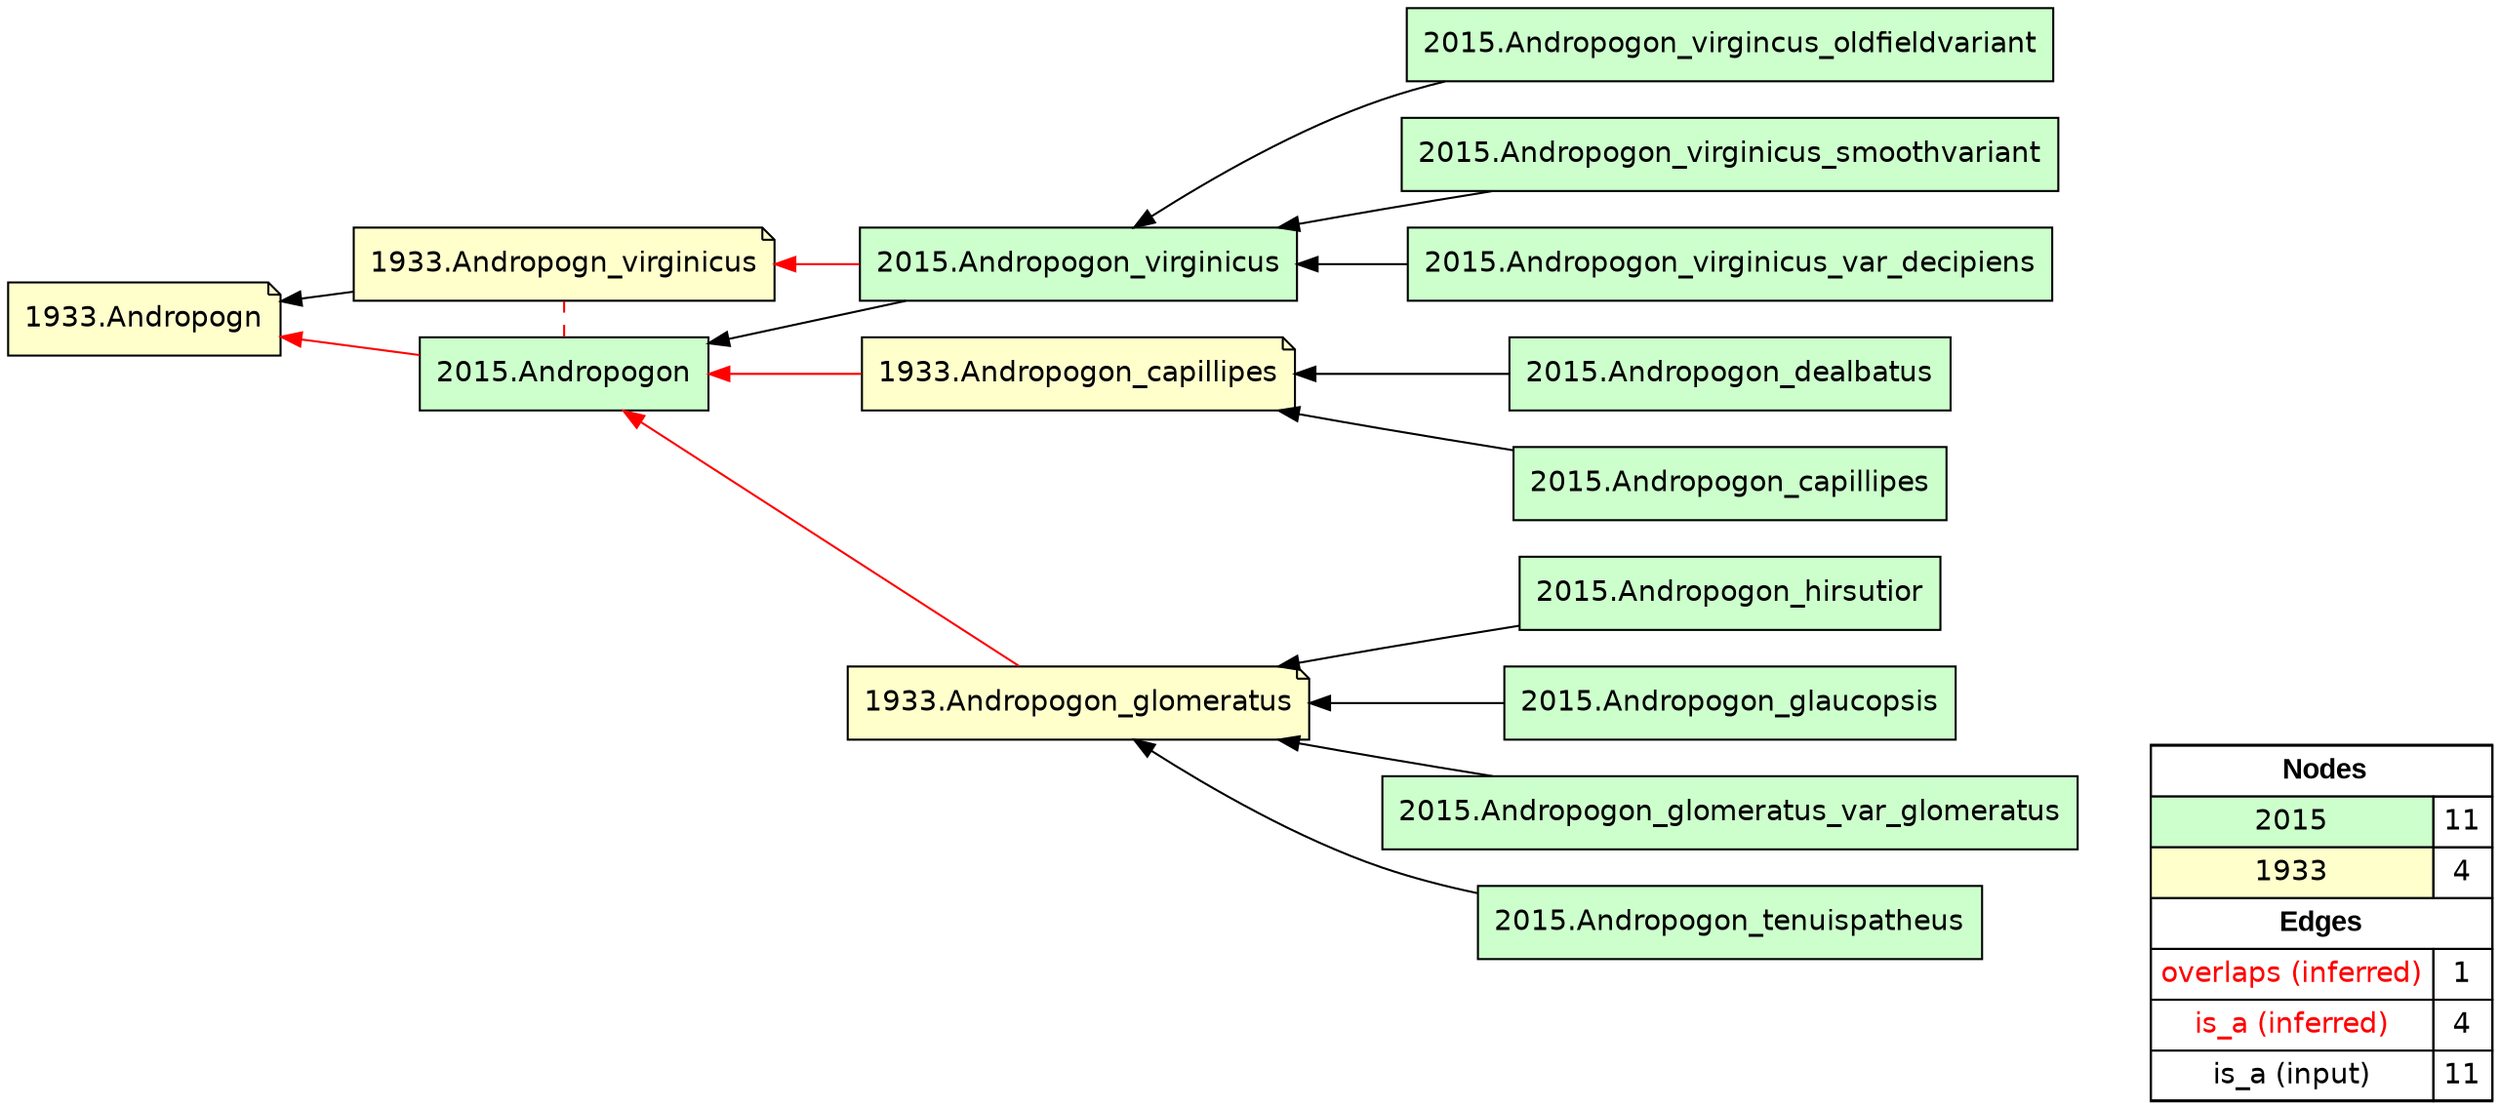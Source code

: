 digraph{
rankdir=RL
node[shape=box style=filled fillcolor="#CCFFCC" fontname="helvetica"] 
"2015.Andropogon_virgincus_oldfieldvariant"
"2015.Andropogon_hirsutior"
"2015.Andropogon_virginicus_smoothvariant"
"2015.Andropogon_glaucopsis"
"2015.Andropogon_virginicus"
"2015.Andropogon_glomeratus_var_glomeratus"
"2015.Andropogon_dealbatus"
"2015.Andropogon_capillipes"
"2015.Andropogon_virginicus_var_decipiens"
"2015.Andropogon"
"2015.Andropogon_tenuispatheus"
node[shape=note style=filled fillcolor="#FFFFCC" fontname="helvetica"] 
"1933.Andropogon_capillipes"
"1933.Andropogon_glomeratus"
"1933.Andropogn_virginicus"
"1933.Andropogn"
edge[arrowhead=none style=dashed color="#FF0000" constraint=false penwidth=1]
"2015.Andropogon" -> "1933.Andropogn_virginicus"
edge[arrowhead=normal style=dotted color="#000000" constraint=true penwidth=1]
edge[arrowhead=normal style=solid color="#FF0000" constraint=true penwidth=1]
"2015.Andropogon_virginicus" -> "1933.Andropogn_virginicus"
"1933.Andropogon_glomeratus" -> "2015.Andropogon"
"1933.Andropogon_capillipes" -> "2015.Andropogon"
"2015.Andropogon" -> "1933.Andropogn"
edge[arrowhead=normal style=solid color="#000000" constraint=true penwidth=1]
"2015.Andropogon_glaucopsis" -> "1933.Andropogon_glomeratus"
"2015.Andropogon_virginicus_var_decipiens" -> "2015.Andropogon_virginicus"
"2015.Andropogon_capillipes" -> "1933.Andropogon_capillipes"
"2015.Andropogon_glomeratus_var_glomeratus" -> "1933.Andropogon_glomeratus"
"2015.Andropogon_tenuispatheus" -> "1933.Andropogon_glomeratus"
"2015.Andropogon_virginicus_smoothvariant" -> "2015.Andropogon_virginicus"
"2015.Andropogon_virgincus_oldfieldvariant" -> "2015.Andropogon_virginicus"
"2015.Andropogon_hirsutior" -> "1933.Andropogon_glomeratus"
"1933.Andropogn_virginicus" -> "1933.Andropogn"
"2015.Andropogon_dealbatus" -> "1933.Andropogon_capillipes"
"2015.Andropogon_virginicus" -> "2015.Andropogon"
node[shape=box] 
{rank=source Legend [fillcolor= white margin=0 label=< 
 <TABLE BORDER="0" CELLBORDER="1" CELLSPACING="0" CELLPADDING="4"> 
<TR> <TD COLSPAN="2"><font face="Arial Black"> Nodes</font></TD> </TR> 
<TR> 
 <TD bgcolor="#CCFFCC" fontname="helvetica">2015</TD> 
 <TD>11</TD> 
 </TR> 
<TR> 
 <TD bgcolor="#FFFFCC" fontname="helvetica">1933</TD> 
 <TD>4</TD> 
 </TR> 
<TR> <TD COLSPAN="2"><font face = "Arial Black"> Edges </font></TD> </TR> 
<TR> 
 <TD><font color ="#FF0000">overlaps (inferred)</font></TD><TD>1</TD>
</TR>
<TR> 
 <TD><font color ="#FF0000">is_a (inferred)</font></TD><TD>4</TD>
</TR>
<TR> 
 <TD><font color ="#000000">is_a (input)</font></TD><TD>11</TD>
</TR>
</TABLE> 
 >] } 
}